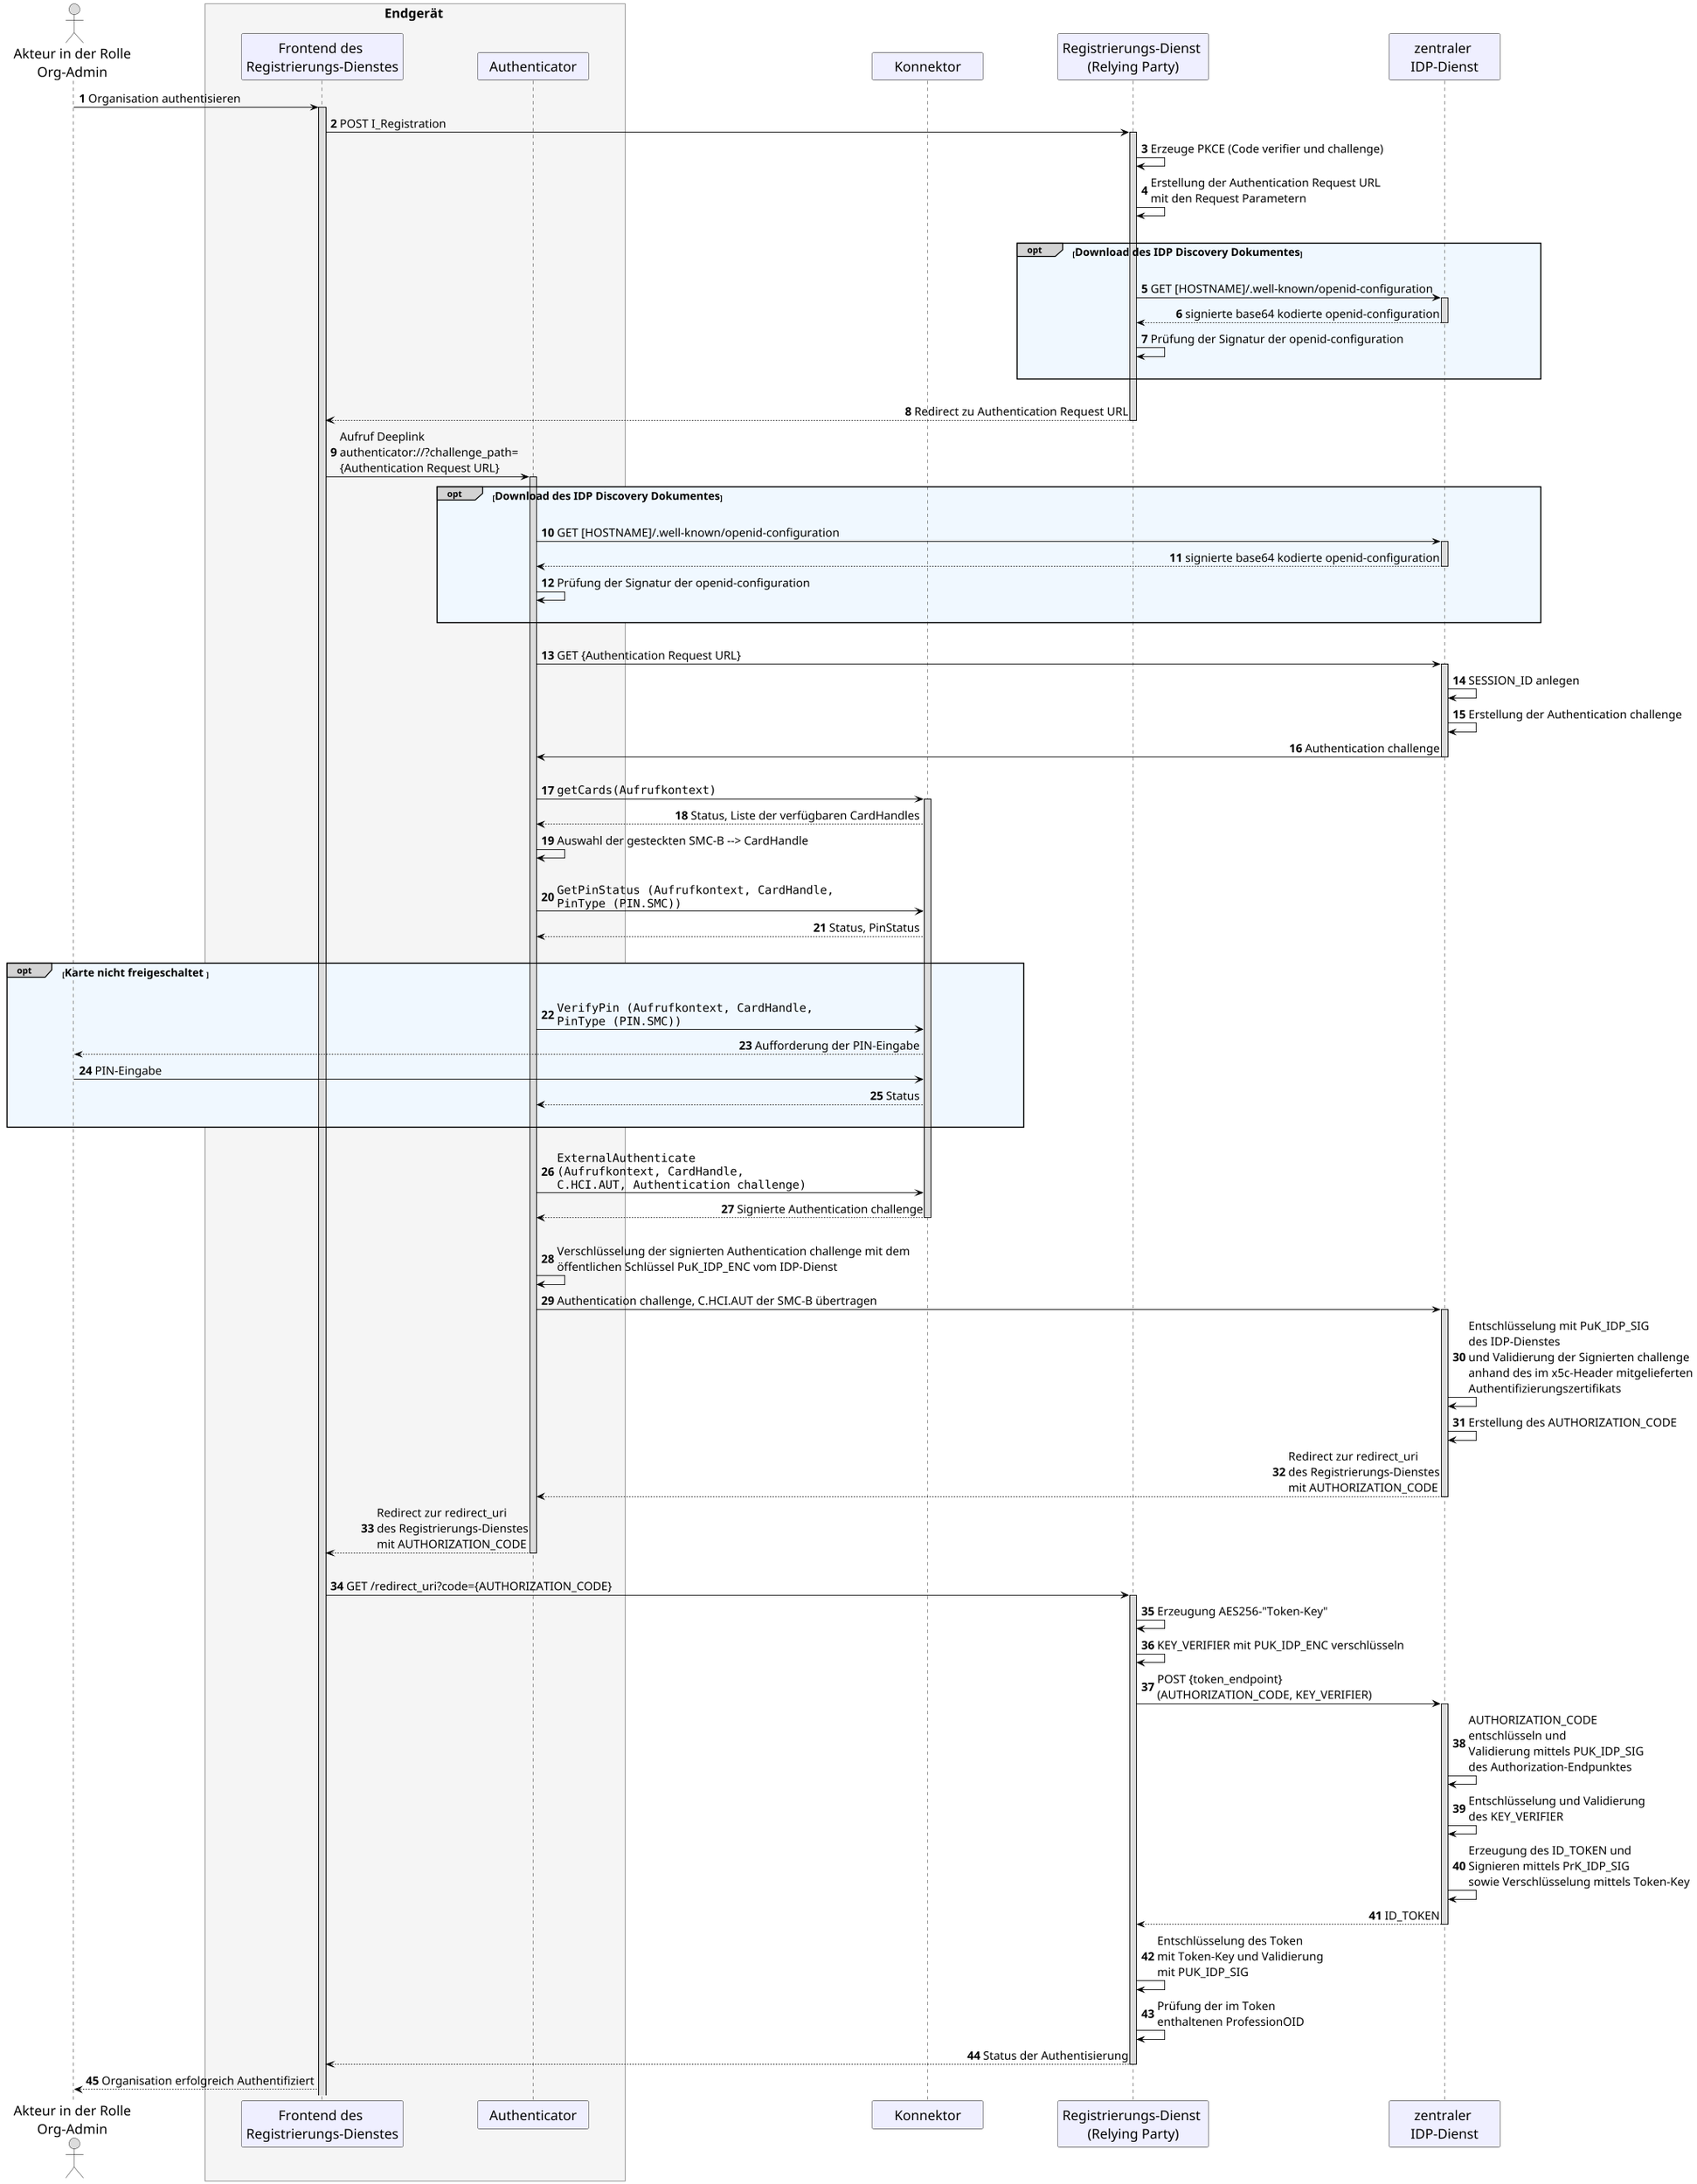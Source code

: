 @startuml

skinparam sequenceMessageAlign direction
skinparam WrapWidth 300
skinparam minClassWidth 150
skinparam BoxPadding 1
skinparam ParticipantPadding 50
skinparam sequenceReferenceHeaderBackgroundColor palegreen
scale max 2048 width

skinparam sequence {
ArrowColor black
ArrowFontSize 17
ActorBorderColor black
LifeLineBorderColor black
LifeLineBackgroundColor Gainsboro

ParticipantBorderColor Motivation
ParticipantBackgroundColor Motivation
ParticipantFontSize 20
ParticipantFontColor black
ParticipantBorderColor Black
ParticipantBackgroundColor MOTIVATION

ActorBackgroundColor Gainsboro
ActorFontColor black
ActorFontSize 20
}

autonumber

actor oa as "Akteur in der Rolle\nOrg-Admin"
  box <size:19>Endgerät</size> #WhiteSmoke
  participant wb as "Frontend des \nRegistrierungs-Dienstes"
  participant au as "Authenticator"
  end box
participant ko as "Konnektor"
participant rd as "Registrierungs-Dienst \n(Relying Party)"
participant ip as "zentraler \nIDP-Dienst"

oa -> wb: Organisation authentisieren 

 activate wb
wb -> rd:POST I_Registration
 
 activate rd
rd->rd: Erzeuge PKCE (Code verifier und challenge)
rd->rd: Erstellung der Authentication Request URL\nmit den Request Parametern
        |||
          opt#LightGrey #AliceBlue <size:16>Download des IDP Discovery Dokumentes</size>
          |||        
            rd -> ip:GET [HOSTNAME]/.well-known/openid-configuration
            activate ip
            ip --> rd:signierte base64 kodierte openid-configuration 
            deactivate ip
            rd -> rd:Prüfung der Signatur der openid-configuration
          |||
          end
|||
rd --> wb: Redirect zu Authentication Request URL 
 deactivate rd

        wb -> au: Aufruf Deeplink \nauthenticator://?challenge_path=\n{Authentication Request URL} 
        activate au        
          opt#LightGrey #AliceBlue <size:16>Download des IDP Discovery Dokumentes</size>
          |||        
            au -> ip:GET [HOSTNAME]/.well-known/openid-configuration
            activate ip
            ip --> au:signierte base64 kodierte openid-configuration 
            deactivate ip
            au -> au:Prüfung der Signatur der openid-configuration
          |||
          end
        |||
        au -> ip: GET {Authentication Request URL}
        activate ip
        ip -> ip: SESSION_ID anlegen
        ip -> ip: Erstellung der Authentication challenge
                
        ip -> au: Authentication challenge
        deactivate ip
        |||
        au -> ko: ""getCards(Aufrufkontext)""
         activate ko
        ko --> au: Status, Liste der verfügbaren CardHandles
        au -> au: Auswahl der gesteckten SMC-B --> CardHandle
        |||
        au -> ko: ""GetPinStatus (Aufrufkontext, CardHandle,""\n""PinType (PIN.SMC))""
        ko --> au: Status, PinStatus
        |||
          opt#LightGrey #AliceBlue <size:16>Karte nicht freigeschaltet </size>
          |||
            au -> ko: ""VerifyPin (Aufrufkontext, CardHandle,""\n""PinType (PIN.SMC))""
            ko --> oa: Aufforderung der PIN-Eingabe
            oa -> ko: PIN-Eingabe
            ko --> au: Status
          |||
          end
        |||
        au -> ko: ""ExternalAuthenticate""\n""(Aufrufkontext, CardHandle,""\n""C.HCI.AUT, Authentication challenge)""
        ko --> au: Signierte Authentication challenge
          deactivate ko
        |||
        au -> au: Verschlüsselung der signierten Authentication challenge mit dem \nöffentlichen Schlüssel PuK_IDP_ENC vom IDP-Dienst
        au ->ip: Authentication challenge, C.HCI.AUT der SMC-B übertragen
        activate ip
        ip -> ip: Entschlüsselung mit PuK_IDP_SIG\ndes IDP-Dienstes\nund Validierung der Signierten challenge\nanhand des im x5c-Header mitgelieferten\nAuthentifizierungszertifikats
        ip -> ip: Erstellung des AUTHORIZATION_CODE
        ip --> au: Redirect zur redirect_uri\ndes Registrierungs-Dienstes\nmit AUTHORIZATION_CODE
          deactivate ip
        au --> wb: Redirect zur redirect_uri\ndes Registrierungs-Dienstes\nmit AUTHORIZATION_CODE
          deactivate au
        |||
        wb -> rd: GET /redirect_uri?code={AUTHORIZATION_CODE}
          activate rd
        rd -> rd: Erzeugung AES256-"Token-Key"
        rd -> rd: KEY_VERIFIER mit PUK_IDP_ENC verschlüsseln
        rd -> ip: POST {token_endpoint}\n(AUTHORIZATION_CODE, KEY_VERIFIER)
         activate ip
        ip -> ip: AUTHORIZATION_CODE\nentschlüsseln und\nValidierung mittels PUK_IDP_SIG\ndes Authorization-Endpunktes
        ip -> ip: Entschlüsselung und Validierung\ndes KEY_VERIFIER
        ip -> ip: Erzeugung des ID_TOKEN und\nSignieren mittels PrK_IDP_SIG\nsowie Verschlüsselung mittels Token-Key
        ip --> rd: ID_TOKEN
         deactivate ip
        rd -> rd:  Entschlüsselung des Token\nmit Token-Key und Validierung\nmit PUK_IDP_SIG
        rd -> rd: Prüfung der im Token\nenthaltenen ProfessionOID
        rd --> wb: Status der Authentisierung
         deactivate rd
        wb --> oa: Organisation erfolgreich Authentifiziert
@enduml
